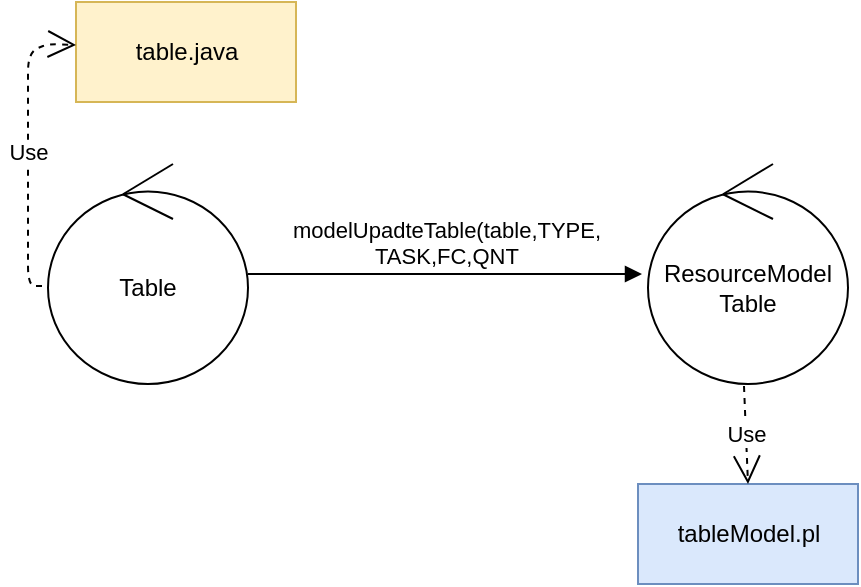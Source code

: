 <mxfile version="11.3.0" type="device" pages="1"><diagram id="la65fs-CwcmaD8shdWmh" name="Page-1"><mxGraphModel dx="1220" dy="720" grid="1" gridSize="10" guides="1" tooltips="1" connect="1" arrows="1" fold="1" page="1" pageScale="1" pageWidth="827" pageHeight="1169" math="0" shadow="0"><root><mxCell id="0"/><mxCell id="1" parent="0"/><mxCell id="n_hxPurWP2rf07aenRJr-1" value="Table" style="ellipse;shape=umlControl;whiteSpace=wrap;html=1;" parent="1" vertex="1"><mxGeometry x="70" y="160" width="100" height="110" as="geometry"/></mxCell><mxCell id="n_hxPurWP2rf07aenRJr-2" value="ResourceModel&lt;br&gt;Table" style="ellipse;shape=umlControl;whiteSpace=wrap;html=1;" parent="1" vertex="1"><mxGeometry x="370" y="160" width="100" height="110" as="geometry"/></mxCell><mxCell id="n_hxPurWP2rf07aenRJr-4" value="modelUpadteTable(table,TYPE,&lt;br&gt;TASK,FC,QNT" style="html=1;verticalAlign=bottom;endArrow=block;entryX=-0.03;entryY=0.5;entryDx=0;entryDy=0;entryPerimeter=0;" parent="1" source="n_hxPurWP2rf07aenRJr-1" target="n_hxPurWP2rf07aenRJr-2" edge="1"><mxGeometry width="80" relative="1" as="geometry"><mxPoint x="170" y="215" as="sourcePoint"/><mxPoint x="250" y="215" as="targetPoint"/></mxGeometry></mxCell><mxCell id="n_hxPurWP2rf07aenRJr-5" value="tableModel.pl" style="html=1;fillColor=#dae8fc;strokeColor=#6c8ebf;" parent="1" vertex="1"><mxGeometry x="365" y="320" width="110" height="50" as="geometry"/></mxCell><mxCell id="n_hxPurWP2rf07aenRJr-6" value="Use" style="endArrow=open;endSize=12;dashed=1;html=1;exitX=0.48;exitY=1.009;exitDx=0;exitDy=0;exitPerimeter=0;entryX=0.5;entryY=0;entryDx=0;entryDy=0;" parent="1" source="n_hxPurWP2rf07aenRJr-2" target="n_hxPurWP2rf07aenRJr-5" edge="1"><mxGeometry width="160" relative="1" as="geometry"><mxPoint x="429.383" y="440.212" as="sourcePoint"/><mxPoint x="435" y="370" as="targetPoint"/></mxGeometry></mxCell><mxCell id="D_Ye5BDvKso3m1mlO0A6-1" value="table.java" style="html=1;fillColor=#fff2cc;strokeColor=#d6b656;" vertex="1" parent="1"><mxGeometry x="84" y="79" width="110" height="50" as="geometry"/></mxCell><mxCell id="D_Ye5BDvKso3m1mlO0A6-2" value="Use" style="endArrow=open;endSize=12;dashed=1;html=1;exitX=-0.03;exitY=0.555;exitDx=0;exitDy=0;exitPerimeter=0;entryX=0;entryY=0.429;entryDx=0;entryDy=0;entryPerimeter=0;" edge="1" parent="1" target="D_Ye5BDvKso3m1mlO0A6-1" source="n_hxPurWP2rf07aenRJr-1"><mxGeometry width="160" relative="1" as="geometry"><mxPoint x="137" y="29.99" as="sourcePoint"/><mxPoint x="81" y="110" as="targetPoint"/><Array as="points"><mxPoint x="60" y="221"/><mxPoint x="60" y="104"/><mxPoint x="70" y="100"/></Array></mxGeometry></mxCell></root></mxGraphModel></diagram></mxfile>